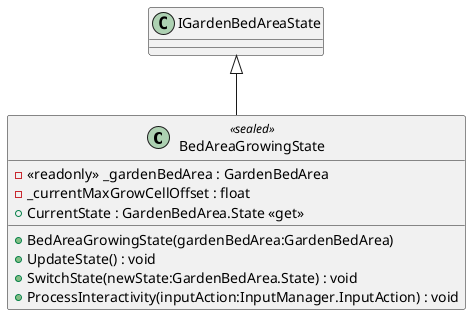 @startuml
class BedAreaGrowingState <<sealed>> {
    - <<readonly>> _gardenBedArea : GardenBedArea
    - _currentMaxGrowCellOffset : float
    + CurrentState : GardenBedArea.State <<get>>
    + BedAreaGrowingState(gardenBedArea:GardenBedArea)
    + UpdateState() : void
    + SwitchState(newState:GardenBedArea.State) : void
    + ProcessInteractivity(inputAction:InputManager.InputAction) : void
}
IGardenBedAreaState <|-- BedAreaGrowingState
@enduml
